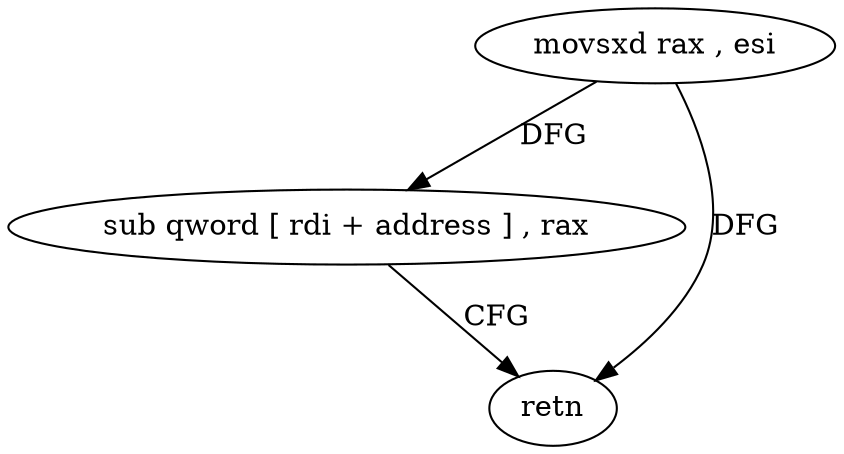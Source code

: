 digraph "func" {
"144688" [label = "movsxd rax , esi" ]
"144691" [label = "sub qword [ rdi + address ] , rax" ]
"144695" [label = "retn" ]
"144688" -> "144691" [ label = "DFG" ]
"144688" -> "144695" [ label = "DFG" ]
"144691" -> "144695" [ label = "CFG" ]
}
